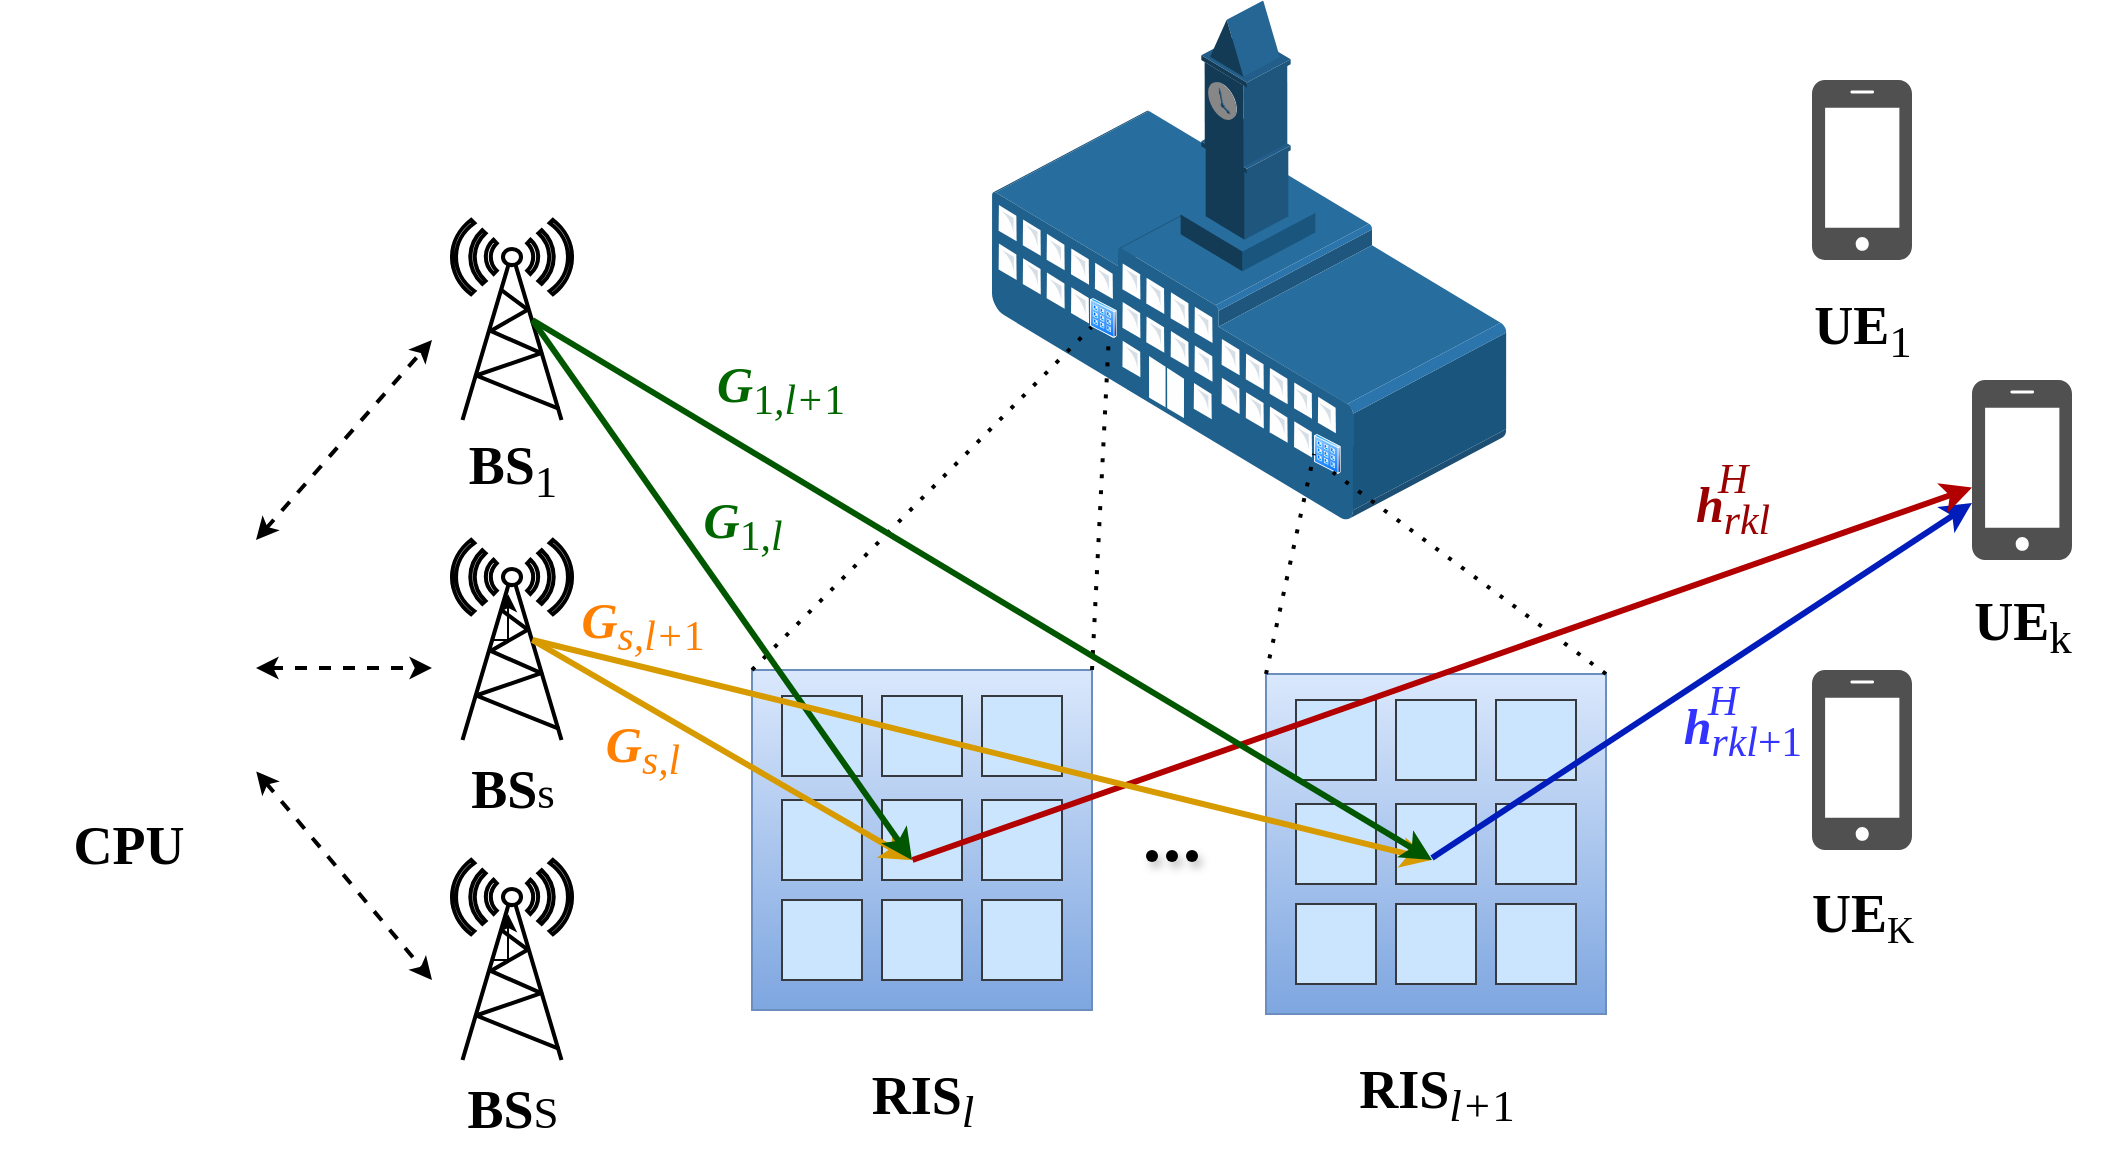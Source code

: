 <mxfile version="23.0.1" type="github">
  <diagram name="第 1 页" id="fu7d0Rtub_Eh79JDdHf0">
    <mxGraphModel dx="1205" dy="894" grid="1" gridSize="10" guides="1" tooltips="1" connect="1" arrows="1" fold="1" page="1" pageScale="1" pageWidth="827" pageHeight="1169" math="0" shadow="0">
      <root>
        <mxCell id="0" />
        <mxCell id="1" parent="0" />
        <mxCell id="ABnXI4RNKLQdEu6p_G51-1" value="" style="fontColor=#0066CC;verticalAlign=top;verticalLabelPosition=bottom;labelPosition=center;align=center;html=1;fillColor=#FFFFFF;strokeColor=#000000;gradientColor=none;gradientDirection=north;strokeWidth=2;shape=mxgraph.networks.radio_tower;rounded=1;shadow=0;comic=0;labelBackgroundColor=none;container=0;" vertex="1" parent="1">
          <mxGeometry x="250" y="240" width="60" height="100" as="geometry" />
        </mxCell>
        <mxCell id="ABnXI4RNKLQdEu6p_G51-2" value="&lt;b&gt;BS&lt;/b&gt;&lt;font style=&quot;font-size: 27px;&quot;&gt;&lt;sub&gt;1&lt;/sub&gt;&lt;/font&gt;" style="text;html=1;align=center;verticalAlign=middle;resizable=0;points=[];autosize=1;strokeColor=none;fillColor=none;fontSize=27;fontFamily=Times New Roman;shadow=1;glass=0;sketch=0;strokeWidth=8;container=0;" vertex="1" parent="1">
          <mxGeometry x="245" y="340" width="70" height="50" as="geometry" />
        </mxCell>
        <mxCell id="ABnXI4RNKLQdEu6p_G51-3" value="" style="fontColor=#0066CC;verticalAlign=top;verticalLabelPosition=bottom;labelPosition=center;align=center;html=1;fillColor=#FFFFFF;strokeColor=#000000;gradientColor=none;gradientDirection=north;strokeWidth=2;shape=mxgraph.networks.radio_tower;rounded=1;shadow=0;comic=0;labelBackgroundColor=none;container=0;" vertex="1" parent="1">
          <mxGeometry x="250" y="400" width="60" height="100" as="geometry" />
        </mxCell>
        <mxCell id="ABnXI4RNKLQdEu6p_G51-4" value="&lt;b&gt;BS&lt;/b&gt;&lt;span style=&quot;font-size: 22.5px;&quot;&gt;s&lt;/span&gt;" style="text;html=1;align=center;verticalAlign=middle;resizable=0;points=[];autosize=1;strokeColor=none;fillColor=none;fontSize=27;fontFamily=Times New Roman;shadow=1;glass=0;sketch=0;strokeWidth=8;container=0;" vertex="1" parent="1">
          <mxGeometry x="245" y="500" width="70" height="50" as="geometry" />
        </mxCell>
        <mxCell id="ABnXI4RNKLQdEu6p_G51-5" style="edgeStyle=orthogonalEdgeStyle;rounded=0;orthogonalLoop=1;jettySize=auto;html=1;exitX=0.33;exitY=0.5;exitDx=0;exitDy=0;exitPerimeter=0;entryX=0.467;entryY=0.27;entryDx=0;entryDy=0;entryPerimeter=0;" edge="1" parent="1" source="ABnXI4RNKLQdEu6p_G51-3" target="ABnXI4RNKLQdEu6p_G51-3">
          <mxGeometry relative="1" as="geometry" />
        </mxCell>
        <mxCell id="ABnXI4RNKLQdEu6p_G51-6" value="" style="fontColor=#0066CC;verticalAlign=top;verticalLabelPosition=bottom;labelPosition=center;align=center;html=1;fillColor=#FFFFFF;strokeColor=#000000;gradientColor=none;gradientDirection=north;strokeWidth=2;shape=mxgraph.networks.radio_tower;rounded=1;shadow=0;comic=0;labelBackgroundColor=none;container=0;" vertex="1" parent="1">
          <mxGeometry x="250" y="560" width="60" height="100" as="geometry" />
        </mxCell>
        <mxCell id="ABnXI4RNKLQdEu6p_G51-7" value="&lt;b&gt;BS&lt;/b&gt;&lt;span style=&quot;font-size: 22.5px;&quot;&gt;S&lt;/span&gt;" style="text;html=1;align=center;verticalAlign=middle;resizable=0;points=[];autosize=1;strokeColor=none;fillColor=none;fontSize=27;fontFamily=Times New Roman;shadow=1;glass=0;sketch=0;strokeWidth=8;container=0;" vertex="1" parent="1">
          <mxGeometry x="245" y="660" width="70" height="50" as="geometry" />
        </mxCell>
        <mxCell id="ABnXI4RNKLQdEu6p_G51-8" style="edgeStyle=orthogonalEdgeStyle;rounded=0;orthogonalLoop=1;jettySize=auto;html=1;exitX=0.33;exitY=0.5;exitDx=0;exitDy=0;exitPerimeter=0;entryX=0.467;entryY=0.27;entryDx=0;entryDy=0;entryPerimeter=0;" edge="1" parent="1" source="ABnXI4RNKLQdEu6p_G51-6" target="ABnXI4RNKLQdEu6p_G51-6">
          <mxGeometry relative="1" as="geometry" />
        </mxCell>
        <mxCell id="ABnXI4RNKLQdEu6p_G51-12" value="" style="shape=image;html=1;verticalAlign=top;verticalLabelPosition=bottom;labelBackgroundColor=#ffffff;imageAspect=0;aspect=fixed;image=https://cdn2.iconfinder.com/data/icons/whcompare-isometric-web-hosting-servers/50/value-server-128.png" vertex="1" parent="1">
          <mxGeometry x="24" y="400" width="128" height="128" as="geometry" />
        </mxCell>
        <mxCell id="ABnXI4RNKLQdEu6p_G51-13" value="&lt;b&gt;CPU&lt;/b&gt;" style="text;html=1;align=center;verticalAlign=middle;resizable=0;points=[];autosize=1;strokeColor=none;fillColor=none;fontSize=27;fontFamily=Times New Roman;shadow=1;glass=0;sketch=0;strokeWidth=8;container=0;" vertex="1" parent="1">
          <mxGeometry x="48" y="528" width="80" height="50" as="geometry" />
        </mxCell>
        <mxCell id="ABnXI4RNKLQdEu6p_G51-16" value="" style="endArrow=classic;startArrow=classic;html=1;rounded=0;strokeWidth=2;dashed=1;exitX=1;exitY=0;exitDx=0;exitDy=0;endSize=5;startSize=5;" edge="1" parent="1" source="ABnXI4RNKLQdEu6p_G51-12">
          <mxGeometry width="50" height="50" relative="1" as="geometry">
            <mxPoint x="130" y="400" as="sourcePoint" />
            <mxPoint x="240" y="300" as="targetPoint" />
          </mxGeometry>
        </mxCell>
        <mxCell id="ABnXI4RNKLQdEu6p_G51-17" value="" style="endArrow=classic;startArrow=classic;html=1;rounded=0;strokeWidth=2;dashed=1;endSize=5;startSize=5;" edge="1" parent="1" source="ABnXI4RNKLQdEu6p_G51-12">
          <mxGeometry width="50" height="50" relative="1" as="geometry">
            <mxPoint x="128" y="463.95" as="sourcePoint" />
            <mxPoint x="240" y="464" as="targetPoint" />
          </mxGeometry>
        </mxCell>
        <mxCell id="ABnXI4RNKLQdEu6p_G51-18" value="" style="endArrow=classic;startArrow=classic;html=1;rounded=0;strokeWidth=2;dashed=1;exitX=1.001;exitY=0.904;exitDx=0;exitDy=0;exitPerimeter=0;endSize=5;startSize=5;" edge="1" parent="1" source="ABnXI4RNKLQdEu6p_G51-12">
          <mxGeometry width="50" height="50" relative="1" as="geometry">
            <mxPoint x="80" y="760" as="sourcePoint" />
            <mxPoint x="240" y="620" as="targetPoint" />
          </mxGeometry>
        </mxCell>
        <mxCell id="ABnXI4RNKLQdEu6p_G51-41" value="" style="group" vertex="1" connectable="0" parent="1">
          <mxGeometry x="400" y="465" width="170" height="170" as="geometry" />
        </mxCell>
        <mxCell id="ABnXI4RNKLQdEu6p_G51-28" value="" style="whiteSpace=wrap;html=1;aspect=fixed;fillColor=#dae8fc;gradientColor=#7ea6e0;strokeColor=#6c8ebf;" vertex="1" parent="ABnXI4RNKLQdEu6p_G51-41">
          <mxGeometry width="170" height="170" as="geometry" />
        </mxCell>
        <mxCell id="ABnXI4RNKLQdEu6p_G51-29" value="" style="whiteSpace=wrap;html=1;aspect=fixed;fillColor=#cce5ff;strokeColor=#36393d;" vertex="1" parent="ABnXI4RNKLQdEu6p_G51-41">
          <mxGeometry x="15" y="13" width="40" height="40" as="geometry" />
        </mxCell>
        <mxCell id="ABnXI4RNKLQdEu6p_G51-33" value="" style="whiteSpace=wrap;html=1;aspect=fixed;fillColor=#cce5ff;strokeColor=#36393d;" vertex="1" parent="ABnXI4RNKLQdEu6p_G51-41">
          <mxGeometry x="65" y="13" width="40" height="40" as="geometry" />
        </mxCell>
        <mxCell id="ABnXI4RNKLQdEu6p_G51-34" value="" style="whiteSpace=wrap;html=1;aspect=fixed;fillColor=#cce5ff;strokeColor=#36393d;" vertex="1" parent="ABnXI4RNKLQdEu6p_G51-41">
          <mxGeometry x="115" y="13" width="40" height="40" as="geometry" />
        </mxCell>
        <mxCell id="ABnXI4RNKLQdEu6p_G51-35" value="" style="whiteSpace=wrap;html=1;aspect=fixed;fillColor=#cce5ff;strokeColor=#36393d;" vertex="1" parent="ABnXI4RNKLQdEu6p_G51-41">
          <mxGeometry x="15" y="65" width="40" height="40" as="geometry" />
        </mxCell>
        <mxCell id="ABnXI4RNKLQdEu6p_G51-36" value="" style="whiteSpace=wrap;html=1;aspect=fixed;fillColor=#cce5ff;strokeColor=#36393d;" vertex="1" parent="ABnXI4RNKLQdEu6p_G51-41">
          <mxGeometry x="15" y="115" width="40" height="40" as="geometry" />
        </mxCell>
        <mxCell id="ABnXI4RNKLQdEu6p_G51-37" value="" style="whiteSpace=wrap;html=1;aspect=fixed;fillColor=#cce5ff;strokeColor=#36393d;" vertex="1" parent="ABnXI4RNKLQdEu6p_G51-41">
          <mxGeometry x="65" y="65" width="40" height="40" as="geometry" />
        </mxCell>
        <mxCell id="ABnXI4RNKLQdEu6p_G51-38" value="" style="whiteSpace=wrap;html=1;aspect=fixed;fillColor=#cce5ff;strokeColor=#36393d;" vertex="1" parent="ABnXI4RNKLQdEu6p_G51-41">
          <mxGeometry x="115" y="65" width="40" height="40" as="geometry" />
        </mxCell>
        <mxCell id="ABnXI4RNKLQdEu6p_G51-39" value="" style="whiteSpace=wrap;html=1;aspect=fixed;fillColor=#cce5ff;strokeColor=#36393d;" vertex="1" parent="ABnXI4RNKLQdEu6p_G51-41">
          <mxGeometry x="65" y="115" width="40" height="40" as="geometry" />
        </mxCell>
        <mxCell id="ABnXI4RNKLQdEu6p_G51-40" value="" style="whiteSpace=wrap;html=1;aspect=fixed;fillColor=#cce5ff;strokeColor=#36393d;" vertex="1" parent="ABnXI4RNKLQdEu6p_G51-41">
          <mxGeometry x="115" y="115" width="40" height="40" as="geometry" />
        </mxCell>
        <mxCell id="ABnXI4RNKLQdEu6p_G51-78" value="" style="endArrow=classic;html=1;rounded=0;strokeWidth=3;exitX=0.67;exitY=0.5;exitDx=0;exitDy=0;exitPerimeter=0;fillColor=#ffcd28;gradientColor=#ffa500;strokeColor=#d79b00;" edge="1" parent="ABnXI4RNKLQdEu6p_G51-41" source="ABnXI4RNKLQdEu6p_G51-3">
          <mxGeometry width="50" height="50" relative="1" as="geometry">
            <mxPoint x="-9.9" y="-35" as="sourcePoint" />
            <mxPoint x="79.9" y="95" as="targetPoint" />
          </mxGeometry>
        </mxCell>
        <mxCell id="ABnXI4RNKLQdEu6p_G51-43" value="" style="group" vertex="1" connectable="0" parent="1">
          <mxGeometry x="657" y="467" width="170" height="170" as="geometry" />
        </mxCell>
        <mxCell id="ABnXI4RNKLQdEu6p_G51-44" value="" style="whiteSpace=wrap;html=1;aspect=fixed;fillColor=#dae8fc;gradientColor=#7ea6e0;strokeColor=#6c8ebf;" vertex="1" parent="ABnXI4RNKLQdEu6p_G51-43">
          <mxGeometry width="170" height="170" as="geometry" />
        </mxCell>
        <mxCell id="ABnXI4RNKLQdEu6p_G51-45" value="" style="whiteSpace=wrap;html=1;aspect=fixed;fillColor=#cce5ff;strokeColor=#36393d;" vertex="1" parent="ABnXI4RNKLQdEu6p_G51-43">
          <mxGeometry x="15" y="13" width="40" height="40" as="geometry" />
        </mxCell>
        <mxCell id="ABnXI4RNKLQdEu6p_G51-46" value="" style="whiteSpace=wrap;html=1;aspect=fixed;fillColor=#cce5ff;strokeColor=#36393d;" vertex="1" parent="ABnXI4RNKLQdEu6p_G51-43">
          <mxGeometry x="65" y="13" width="40" height="40" as="geometry" />
        </mxCell>
        <mxCell id="ABnXI4RNKLQdEu6p_G51-47" value="" style="whiteSpace=wrap;html=1;aspect=fixed;fillColor=#cce5ff;strokeColor=#36393d;" vertex="1" parent="ABnXI4RNKLQdEu6p_G51-43">
          <mxGeometry x="115" y="13" width="40" height="40" as="geometry" />
        </mxCell>
        <mxCell id="ABnXI4RNKLQdEu6p_G51-48" value="" style="whiteSpace=wrap;html=1;aspect=fixed;fillColor=#cce5ff;strokeColor=#36393d;" vertex="1" parent="ABnXI4RNKLQdEu6p_G51-43">
          <mxGeometry x="15" y="65" width="40" height="40" as="geometry" />
        </mxCell>
        <mxCell id="ABnXI4RNKLQdEu6p_G51-49" value="" style="whiteSpace=wrap;html=1;aspect=fixed;fillColor=#cce5ff;strokeColor=#36393d;" vertex="1" parent="ABnXI4RNKLQdEu6p_G51-43">
          <mxGeometry x="15" y="115" width="40" height="40" as="geometry" />
        </mxCell>
        <mxCell id="ABnXI4RNKLQdEu6p_G51-50" value="" style="whiteSpace=wrap;html=1;aspect=fixed;fillColor=#cce5ff;strokeColor=#36393d;" vertex="1" parent="ABnXI4RNKLQdEu6p_G51-43">
          <mxGeometry x="65" y="65" width="40" height="40" as="geometry" />
        </mxCell>
        <mxCell id="ABnXI4RNKLQdEu6p_G51-51" value="" style="whiteSpace=wrap;html=1;aspect=fixed;fillColor=#cce5ff;strokeColor=#36393d;" vertex="1" parent="ABnXI4RNKLQdEu6p_G51-43">
          <mxGeometry x="115" y="65" width="40" height="40" as="geometry" />
        </mxCell>
        <mxCell id="ABnXI4RNKLQdEu6p_G51-52" value="" style="whiteSpace=wrap;html=1;aspect=fixed;fillColor=#cce5ff;strokeColor=#36393d;" vertex="1" parent="ABnXI4RNKLQdEu6p_G51-43">
          <mxGeometry x="65" y="115" width="40" height="40" as="geometry" />
        </mxCell>
        <mxCell id="ABnXI4RNKLQdEu6p_G51-53" value="" style="whiteSpace=wrap;html=1;aspect=fixed;fillColor=#cce5ff;strokeColor=#36393d;" vertex="1" parent="ABnXI4RNKLQdEu6p_G51-43">
          <mxGeometry x="115" y="115" width="40" height="40" as="geometry" />
        </mxCell>
        <mxCell id="ABnXI4RNKLQdEu6p_G51-92" value="" style="endArrow=classic;html=1;rounded=0;strokeWidth=3;fillColor=#0050ef;strokeColor=#001DBC;" edge="1" parent="ABnXI4RNKLQdEu6p_G51-43" target="ABnXI4RNKLQdEu6p_G51-66">
          <mxGeometry width="50" height="50" relative="1" as="geometry">
            <mxPoint x="83" y="92" as="sourcePoint" />
            <mxPoint x="302.75" y="-94" as="targetPoint" />
          </mxGeometry>
        </mxCell>
        <mxCell id="ABnXI4RNKLQdEu6p_G51-65" value="" style="sketch=0;pointerEvents=1;shadow=0;dashed=0;html=1;strokeColor=none;fillColor=#505050;labelPosition=center;verticalLabelPosition=bottom;verticalAlign=top;outlineConnect=0;align=center;shape=mxgraph.office.devices.cell_phone_iphone_standalone;" vertex="1" parent="1">
          <mxGeometry x="930" y="170" width="50" height="90" as="geometry" />
        </mxCell>
        <mxCell id="ABnXI4RNKLQdEu6p_G51-66" value="" style="sketch=0;pointerEvents=1;shadow=0;dashed=0;html=1;strokeColor=none;fillColor=#505050;labelPosition=center;verticalLabelPosition=bottom;verticalAlign=top;outlineConnect=0;align=center;shape=mxgraph.office.devices.cell_phone_iphone_standalone;" vertex="1" parent="1">
          <mxGeometry x="1010" y="320" width="50" height="90" as="geometry" />
        </mxCell>
        <mxCell id="ABnXI4RNKLQdEu6p_G51-67" value="&lt;b&gt;UE&lt;/b&gt;&lt;font style=&quot;font-size: 27px;&quot;&gt;&lt;sub&gt;1&lt;/sub&gt;&lt;/font&gt;" style="text;html=1;align=center;verticalAlign=middle;resizable=0;points=[];autosize=1;strokeColor=none;fillColor=none;fontSize=27;fontFamily=Times New Roman;shadow=1;glass=0;sketch=0;strokeWidth=8;container=0;" vertex="1" parent="1">
          <mxGeometry x="920" y="270" width="70" height="50" as="geometry" />
        </mxCell>
        <mxCell id="ABnXI4RNKLQdEu6p_G51-68" value="&lt;b&gt;UE&lt;/b&gt;&lt;font style=&quot;font-size: 27px;&quot;&gt;&lt;sub&gt;k&lt;/sub&gt;&lt;/font&gt;" style="text;html=1;align=center;verticalAlign=middle;resizable=0;points=[];autosize=1;strokeColor=none;fillColor=none;fontSize=27;fontFamily=Times New Roman;shadow=1;glass=0;sketch=0;strokeWidth=8;container=0;" vertex="1" parent="1">
          <mxGeometry x="1000" y="418" width="70" height="50" as="geometry" />
        </mxCell>
        <mxCell id="ABnXI4RNKLQdEu6p_G51-69" value="" style="sketch=0;pointerEvents=1;shadow=0;dashed=0;html=1;strokeColor=none;fillColor=#505050;labelPosition=center;verticalLabelPosition=bottom;verticalAlign=top;outlineConnect=0;align=center;shape=mxgraph.office.devices.cell_phone_iphone_standalone;" vertex="1" parent="1">
          <mxGeometry x="930" y="465" width="50" height="90" as="geometry" />
        </mxCell>
        <mxCell id="ABnXI4RNKLQdEu6p_G51-70" value="&lt;b&gt;UE&lt;/b&gt;&lt;span style=&quot;font-size: 22.5px;&quot;&gt;&lt;sub&gt;K&lt;/sub&gt;&lt;/span&gt;" style="text;html=1;align=center;verticalAlign=middle;resizable=0;points=[];autosize=1;strokeColor=none;fillColor=none;fontSize=27;fontFamily=Times New Roman;shadow=1;glass=0;sketch=0;strokeWidth=8;container=0;" vertex="1" parent="1">
          <mxGeometry x="920" y="563" width="70" height="50" as="geometry" />
        </mxCell>
        <mxCell id="ABnXI4RNKLQdEu6p_G51-72" value="" style="group" vertex="1" connectable="0" parent="1">
          <mxGeometry x="520" y="130" width="257.194" height="260.0" as="geometry" />
        </mxCell>
        <mxCell id="ABnXI4RNKLQdEu6p_G51-9" value="" style="image;points=[];aspect=fixed;html=1;align=center;shadow=0;dashed=0;image=img/lib/allied_telesis/buildings/School_Building.svg;" vertex="1" parent="ABnXI4RNKLQdEu6p_G51-72">
          <mxGeometry width="257.194" height="260.0" as="geometry" />
        </mxCell>
        <mxCell id="ABnXI4RNKLQdEu6p_G51-75" value="" style="image;aspect=fixed;perimeter=ellipsePerimeter;html=1;align=center;shadow=0;dashed=0;spacingTop=3;image=img/lib/active_directory/input_output_filter.svg;" vertex="1" parent="ABnXI4RNKLQdEu6p_G51-72">
          <mxGeometry x="161" y="217" width="13.4" height="20" as="geometry" />
        </mxCell>
        <mxCell id="ABnXI4RNKLQdEu6p_G51-74" value="" style="image;aspect=fixed;perimeter=ellipsePerimeter;html=1;align=center;shadow=0;dashed=0;spacingTop=3;image=img/lib/active_directory/input_output_filter.svg;" vertex="1" parent="ABnXI4RNKLQdEu6p_G51-72">
          <mxGeometry x="49" y="149" width="13.4" height="20" as="geometry" />
        </mxCell>
        <mxCell id="ABnXI4RNKLQdEu6p_G51-76" value="&lt;b&gt;RIS&lt;/b&gt;&lt;i style=&quot;border-color: var(--border-color); -webkit-text-stroke-color: currentcolor !important;&quot;&gt;&lt;sub style=&quot;border-color: var(--border-color); -webkit-text-stroke-color: currentcolor !important;&quot;&gt;l&lt;/sub&gt;&lt;/i&gt;" style="text;html=1;align=center;verticalAlign=middle;resizable=0;points=[];autosize=1;strokeColor=none;fillColor=none;fontSize=27;fontFamily=Times New Roman;shadow=1;glass=0;sketch=0;strokeWidth=8;container=0;" vertex="1" parent="1">
          <mxGeometry x="450" y="655" width="70" height="50" as="geometry" />
        </mxCell>
        <mxCell id="ABnXI4RNKLQdEu6p_G51-77" value="&lt;b&gt;RIS&lt;/b&gt;&lt;span style=&quot;border-color: var(--border-color); -webkit-text-stroke-color: currentcolor !important;&quot;&gt;&lt;span style=&quot;border-color: var(--border-color); -webkit-text-stroke-color: currentcolor !important;&quot;&gt;&lt;sub&gt;&lt;i&gt;l+&lt;/i&gt;1&lt;/sub&gt;&lt;/span&gt;&lt;/span&gt;" style="text;html=1;align=center;verticalAlign=middle;resizable=0;points=[];autosize=1;strokeColor=none;fillColor=none;fontSize=27;fontFamily=Times New Roman;shadow=1;glass=0;sketch=0;strokeWidth=8;container=0;" vertex="1" parent="1">
          <mxGeometry x="692" y="652" width="100" height="50" as="geometry" />
        </mxCell>
        <mxCell id="ABnXI4RNKLQdEu6p_G51-80" value="" style="endArrow=none;dashed=1;html=1;dashPattern=1 3;strokeWidth=2;rounded=0;entryX=0;entryY=0.75;entryDx=0;entryDy=0;exitX=0;exitY=0;exitDx=0;exitDy=0;" edge="1" parent="1" source="ABnXI4RNKLQdEu6p_G51-28" target="ABnXI4RNKLQdEu6p_G51-74">
          <mxGeometry width="50" height="50" relative="1" as="geometry">
            <mxPoint x="410" y="360" as="sourcePoint" />
            <mxPoint x="460" y="310" as="targetPoint" />
          </mxGeometry>
        </mxCell>
        <mxCell id="ABnXI4RNKLQdEu6p_G51-81" value="" style="endArrow=none;dashed=1;html=1;dashPattern=1 3;strokeWidth=2;rounded=0;exitX=1;exitY=0;exitDx=0;exitDy=0;entryX=0.75;entryY=1;entryDx=0;entryDy=0;" edge="1" parent="1" source="ABnXI4RNKLQdEu6p_G51-28" target="ABnXI4RNKLQdEu6p_G51-74">
          <mxGeometry width="50" height="50" relative="1" as="geometry">
            <mxPoint x="410" y="475" as="sourcePoint" />
            <mxPoint x="560" y="180" as="targetPoint" />
          </mxGeometry>
        </mxCell>
        <mxCell id="ABnXI4RNKLQdEu6p_G51-82" value="" style="endArrow=none;dashed=1;html=1;dashPattern=1 3;strokeWidth=2;rounded=0;exitX=0;exitY=0;exitDx=0;exitDy=0;entryX=0;entryY=0.5;entryDx=0;entryDy=0;" edge="1" parent="1" source="ABnXI4RNKLQdEu6p_G51-44" target="ABnXI4RNKLQdEu6p_G51-75">
          <mxGeometry width="50" height="50" relative="1" as="geometry">
            <mxPoint x="410" y="475" as="sourcePoint" />
            <mxPoint x="660" y="240" as="targetPoint" />
          </mxGeometry>
        </mxCell>
        <mxCell id="ABnXI4RNKLQdEu6p_G51-83" value="" style="endArrow=none;dashed=1;html=1;dashPattern=1 3;strokeWidth=2;rounded=0;exitX=1;exitY=0;exitDx=0;exitDy=0;entryX=0.75;entryY=1;entryDx=0;entryDy=0;" edge="1" parent="1" source="ABnXI4RNKLQdEu6p_G51-44" target="ABnXI4RNKLQdEu6p_G51-75">
          <mxGeometry width="50" height="50" relative="1" as="geometry">
            <mxPoint x="420" y="485" as="sourcePoint" />
            <mxPoint x="670" y="250" as="targetPoint" />
          </mxGeometry>
        </mxCell>
        <mxCell id="ABnXI4RNKLQdEu6p_G51-84" value="" style="endArrow=classic;html=1;rounded=0;strokeWidth=3;exitX=1.025;exitY=0.369;exitDx=0;exitDy=0;exitPerimeter=0;fillColor=#e51400;strokeColor=#B20000;" edge="1" parent="1" target="ABnXI4RNKLQdEu6p_G51-66">
          <mxGeometry width="50" height="50" relative="1" as="geometry">
            <mxPoint x="480.25" y="560" as="sourcePoint" />
            <mxPoint x="916" y="406.1" as="targetPoint" />
          </mxGeometry>
        </mxCell>
        <mxCell id="ABnXI4RNKLQdEu6p_G51-85" value="" style="shape=waypoint;sketch=0;fillStyle=solid;size=6;pointerEvents=1;points=[];fillColor=none;resizable=0;rotatable=0;perimeter=centerPerimeter;snapToPoint=1;shadow=1;glass=0;strokeWidth=1;fontFamily=Times New Roman;fontSize=18;container=0;" vertex="1" parent="1">
          <mxGeometry x="580" y="538" width="40" height="40" as="geometry" />
        </mxCell>
        <mxCell id="ABnXI4RNKLQdEu6p_G51-86" value="" style="shape=waypoint;sketch=0;fillStyle=solid;size=6;pointerEvents=1;points=[];fillColor=none;resizable=0;rotatable=0;perimeter=centerPerimeter;snapToPoint=1;shadow=1;glass=0;strokeWidth=1;fontFamily=Times New Roman;fontSize=18;container=0;" vertex="1" parent="1">
          <mxGeometry x="590" y="538" width="40" height="40" as="geometry" />
        </mxCell>
        <mxCell id="ABnXI4RNKLQdEu6p_G51-87" value="" style="shape=waypoint;sketch=0;fillStyle=solid;size=6;pointerEvents=1;points=[];fillColor=none;resizable=0;rotatable=0;perimeter=centerPerimeter;snapToPoint=1;shadow=1;glass=0;strokeWidth=1;fontFamily=Times New Roman;fontSize=18;container=0;" vertex="1" parent="1">
          <mxGeometry x="600" y="538" width="40" height="40" as="geometry" />
        </mxCell>
        <mxCell id="ABnXI4RNKLQdEu6p_G51-89" value="" style="endArrow=classic;html=1;rounded=0;strokeWidth=3;exitX=0.67;exitY=0.5;exitDx=0;exitDy=0;exitPerimeter=0;fillColor=#008a00;strokeColor=#005700;" edge="1" parent="1" source="ABnXI4RNKLQdEu6p_G51-1">
          <mxGeometry width="50" height="50" relative="1" as="geometry">
            <mxPoint x="320" y="400" as="sourcePoint" />
            <mxPoint x="480" y="560" as="targetPoint" />
          </mxGeometry>
        </mxCell>
        <mxCell id="ABnXI4RNKLQdEu6p_G51-90" value="" style="endArrow=classic;html=1;rounded=0;strokeWidth=3;exitX=0.67;exitY=0.5;exitDx=0;exitDy=0;exitPerimeter=0;fillColor=#ffcd28;gradientColor=#ffa500;strokeColor=#d79b00;" edge="1" parent="1" source="ABnXI4RNKLQdEu6p_G51-3">
          <mxGeometry width="50" height="50" relative="1" as="geometry">
            <mxPoint x="550" y="450" as="sourcePoint" />
            <mxPoint x="739.9" y="560" as="targetPoint" />
          </mxGeometry>
        </mxCell>
        <mxCell id="ABnXI4RNKLQdEu6p_G51-93" value="" style="endArrow=classic;html=1;rounded=0;strokeWidth=3;exitX=0.67;exitY=0.5;exitDx=0;exitDy=0;exitPerimeter=0;fillColor=#008a00;strokeColor=#005700;" edge="1" parent="1" source="ABnXI4RNKLQdEu6p_G51-1">
          <mxGeometry width="50" height="50" relative="1" as="geometry">
            <mxPoint x="530" y="300" as="sourcePoint" />
            <mxPoint x="740" y="560" as="targetPoint" />
          </mxGeometry>
        </mxCell>
        <mxCell id="ABnXI4RNKLQdEu6p_G51-96" value="&lt;font color=&quot;#ff8000&quot; face=&quot;Times New Roman&quot; style=&quot;font-size: 25px;&quot;&gt;&lt;b style=&quot;font-style: italic;&quot;&gt;G&lt;/b&gt;&lt;sub&gt;&lt;i&gt;s,l+&lt;/i&gt;1&lt;/sub&gt;&lt;/font&gt;" style="text;html=1;align=center;verticalAlign=middle;resizable=0;points=[];autosize=1;strokeColor=none;fillColor=none;fontColor=#FFB366;rotation=0;" vertex="1" parent="1">
          <mxGeometry x="300" y="418" width="90" height="50" as="geometry" />
        </mxCell>
        <mxCell id="ABnXI4RNKLQdEu6p_G51-98" value="&lt;font color=&quot;#ff8000&quot; face=&quot;Times New Roman&quot; style=&quot;font-size: 25px;&quot;&gt;&lt;b style=&quot;font-style: italic;&quot;&gt;G&lt;/b&gt;&lt;sub&gt;&lt;i&gt;s,l&lt;/i&gt;&lt;/sub&gt;&lt;/font&gt;" style="text;html=1;align=center;verticalAlign=middle;resizable=0;points=[];autosize=1;strokeColor=none;fillColor=none;fontColor=#FFB366;rotation=0;" vertex="1" parent="1">
          <mxGeometry x="315" y="480" width="60" height="50" as="geometry" />
        </mxCell>
        <mxCell id="ABnXI4RNKLQdEu6p_G51-100" value="&lt;font color=&quot;#006600&quot; face=&quot;Times New Roman&quot; style=&quot;font-size: 25px;&quot;&gt;&lt;b style=&quot;font-style: italic;&quot;&gt;G&lt;/b&gt;&lt;sub&gt;1&lt;i&gt;,l+&lt;/i&gt;1&lt;/sub&gt;&lt;/font&gt;" style="text;html=1;align=center;verticalAlign=middle;resizable=0;points=[];autosize=1;strokeColor=none;fillColor=none;fontColor=#FFB366;rotation=0;" vertex="1" parent="1">
          <mxGeometry x="369" y="300" width="90" height="50" as="geometry" />
        </mxCell>
        <mxCell id="ABnXI4RNKLQdEu6p_G51-101" value="&lt;font color=&quot;#006600&quot; face=&quot;Times New Roman&quot; style=&quot;font-size: 25px;&quot;&gt;&lt;b style=&quot;font-style: italic;&quot;&gt;G&lt;/b&gt;&lt;sub&gt;1&lt;i&gt;,l&lt;/i&gt;&lt;/sub&gt;&lt;/font&gt;" style="text;html=1;align=center;verticalAlign=middle;resizable=0;points=[];autosize=1;strokeColor=none;fillColor=none;fontColor=#FFB366;rotation=0;" vertex="1" parent="1">
          <mxGeometry x="365" y="368" width="60" height="50" as="geometry" />
        </mxCell>
        <mxCell id="ABnXI4RNKLQdEu6p_G51-105" value="" style="group;fontColor=#990000;" vertex="1" connectable="0" parent="1">
          <mxGeometry x="860" y="350" width="60" height="60" as="geometry" />
        </mxCell>
        <mxCell id="ABnXI4RNKLQdEu6p_G51-103" value="&lt;font face=&quot;Times New Roman&quot; style=&quot;font-size: 25px;&quot;&gt;&lt;b style=&quot;font-style: italic;&quot;&gt;h&lt;/b&gt;&lt;span style=&quot;font-style: italic;&quot;&gt;&lt;sub&gt;rkl&lt;/sub&gt;&lt;/span&gt;&lt;/font&gt;" style="text;html=1;align=center;verticalAlign=middle;resizable=0;points=[];autosize=1;strokeColor=none;fillColor=none;fontColor=#990000;rotation=0;" vertex="1" parent="ABnXI4RNKLQdEu6p_G51-105">
          <mxGeometry y="10" width="60" height="50" as="geometry" />
        </mxCell>
        <mxCell id="ABnXI4RNKLQdEu6p_G51-104" value="&lt;font face=&quot;Times New Roman&quot;&gt;&lt;span style=&quot;caret-color: rgb(255, 128, 0); font-size: 25px;&quot;&gt;&lt;i&gt;&lt;sup&gt;H&lt;/sup&gt;&lt;/i&gt;&lt;/span&gt;&lt;/font&gt;" style="text;html=1;align=center;verticalAlign=middle;resizable=0;points=[];autosize=1;strokeColor=none;fillColor=none;fontColor=#990000;rotation=0;" vertex="1" parent="ABnXI4RNKLQdEu6p_G51-105">
          <mxGeometry x="10" width="40" height="50" as="geometry" />
        </mxCell>
        <mxCell id="ABnXI4RNKLQdEu6p_G51-106" value="" style="group;fontColor=#3333FF;" vertex="1" connectable="0" parent="1">
          <mxGeometry x="865" y="461" width="70" height="60" as="geometry" />
        </mxCell>
        <mxCell id="ABnXI4RNKLQdEu6p_G51-107" value="&lt;font face=&quot;Times New Roman&quot; style=&quot;font-size: 25px;&quot;&gt;&lt;b style=&quot;font-style: italic;&quot;&gt;h&lt;/b&gt;&lt;sub&gt;&lt;i&gt;rkl&lt;/i&gt;+1&lt;/sub&gt;&lt;/font&gt;" style="text;html=1;align=center;verticalAlign=middle;resizable=0;points=[];autosize=1;strokeColor=none;fillColor=none;fontColor=#3333FF;rotation=0;" vertex="1" parent="ABnXI4RNKLQdEu6p_G51-106">
          <mxGeometry x="-10" y="10" width="80" height="50" as="geometry" />
        </mxCell>
        <mxCell id="ABnXI4RNKLQdEu6p_G51-108" value="&lt;font face=&quot;Times New Roman&quot;&gt;&lt;span style=&quot;caret-color: rgb(255, 128, 0); font-size: 25px;&quot;&gt;&lt;i&gt;&lt;sup&gt;H&lt;/sup&gt;&lt;/i&gt;&lt;/span&gt;&lt;/font&gt;" style="text;html=1;align=center;verticalAlign=middle;resizable=0;points=[];autosize=1;strokeColor=none;fillColor=none;fontColor=#3333FF;rotation=0;" vertex="1" parent="ABnXI4RNKLQdEu6p_G51-106">
          <mxGeometry width="40" height="50" as="geometry" />
        </mxCell>
      </root>
    </mxGraphModel>
  </diagram>
</mxfile>
